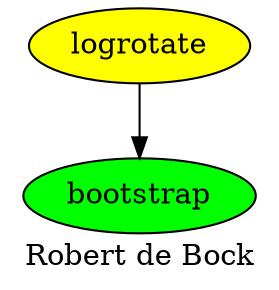 digraph PhiloDilemma {
  label = "Robert de Bock" ;
  overlap=false
  {
    bootstrap [fillcolor=green style=filled]
    logrotate [fillcolor=yellow style=filled]
  }
  logrotate -> bootstrap
}
